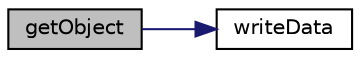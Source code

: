 digraph "getObject"
{
  bgcolor="transparent";
  edge [fontname="Helvetica",fontsize="10",labelfontname="Helvetica",labelfontsize="10"];
  node [fontname="Helvetica",fontsize="10",shape=record];
  rankdir="LR";
  Node4 [label="getObject",height=0.2,width=0.4,color="black", fillcolor="grey75", style="filled", fontcolor="black"];
  Node4 -> Node5 [color="midnightblue",fontsize="10",style="solid",fontname="Helvetica"];
  Node5 [label="writeData",height=0.2,width=0.4,color="black",URL="$classFoam_1_1DARegDbSinglePhaseTransportModel.html#a4c658e15d7e8f5819cdc0eedbbbeb85e",tooltip="this is a virtual function for regIOobject "];
}
